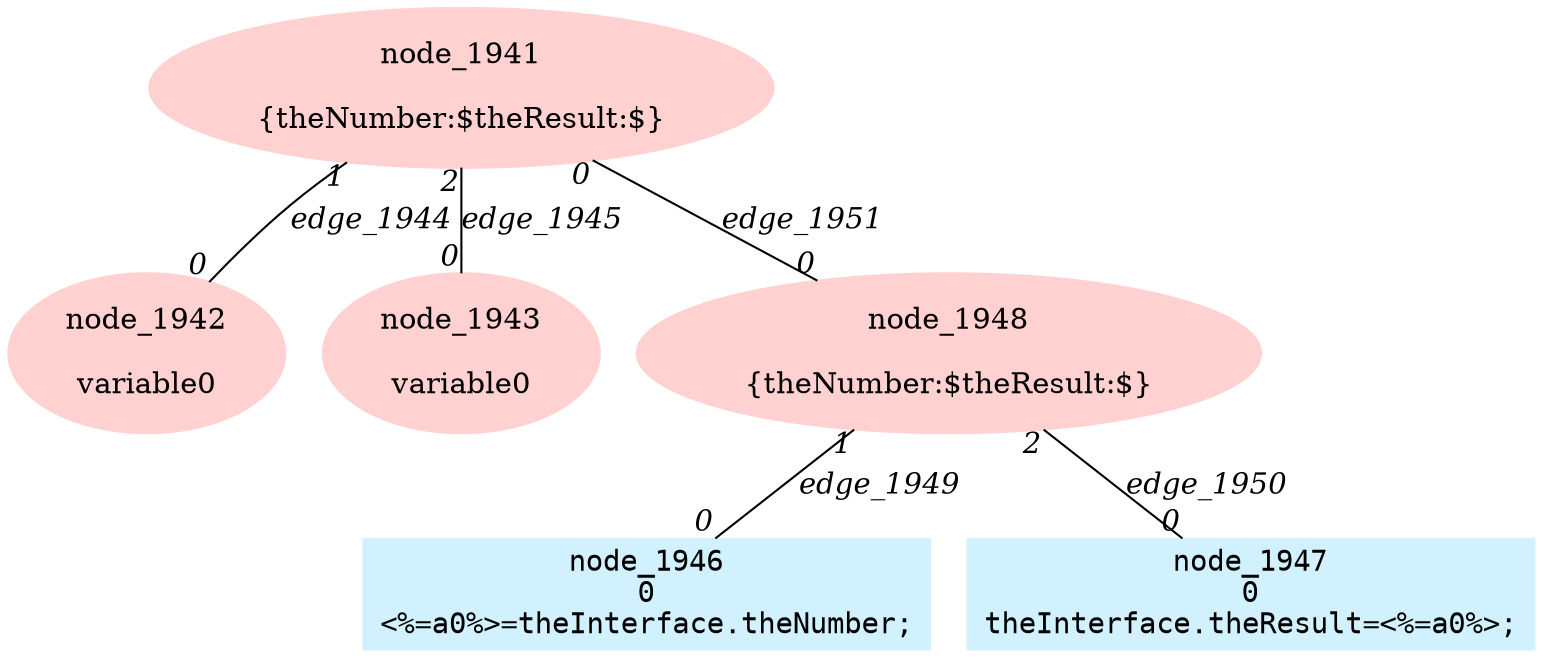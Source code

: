 digraph g{node_1941 [shape=ellipse, style=filled, color="#ffd1d1", label="node_1941

{theNumber:$theResult:$}" ]
node_1942 [shape=ellipse, style=filled, color="#ffd1d1", label="node_1942

variable0" ]
node_1943 [shape=ellipse, style=filled, color="#ffd1d1", label="node_1943

variable0" ]
node_1948 [shape=ellipse, style=filled, color="#ffd1d1", label="node_1948

{theNumber:$theResult:$}" ]
node_1946 [shape=box, style=filled, color="#d1f1ff", fontname="Courier", label="node_1946
0
<%=a0%>=theInterface.theNumber;
" ]
node_1947 [shape=box, style=filled, color="#d1f1ff", fontname="Courier", label="node_1947
0
theInterface.theResult=<%=a0%>;
" ]
node_1941 -> node_1942 [dir=none, arrowHead=none, fontname="Times-Italic", label="edge_1944",  headlabel="0", taillabel="1" ]
node_1941 -> node_1943 [dir=none, arrowHead=none, fontname="Times-Italic", label="edge_1945",  headlabel="0", taillabel="2" ]
node_1948 -> node_1946 [dir=none, arrowHead=none, fontname="Times-Italic", label="edge_1949",  headlabel="0", taillabel="1" ]
node_1948 -> node_1947 [dir=none, arrowHead=none, fontname="Times-Italic", label="edge_1950",  headlabel="0", taillabel="2" ]
node_1941 -> node_1948 [dir=none, arrowHead=none, fontname="Times-Italic", label="edge_1951",  headlabel="0", taillabel="0" ]
}